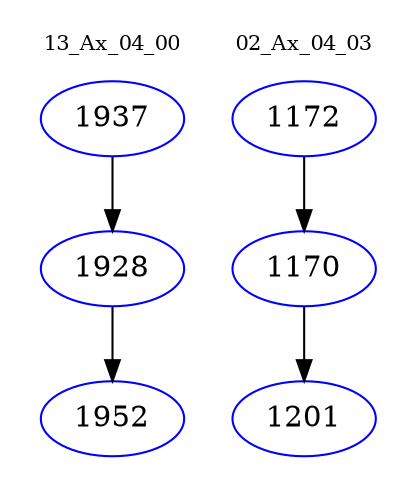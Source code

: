 digraph{
subgraph cluster_0 {
color = white
label = "13_Ax_04_00";
fontsize=10;
T0_1937 [label="1937", color="blue"]
T0_1937 -> T0_1928 [color="black"]
T0_1928 [label="1928", color="blue"]
T0_1928 -> T0_1952 [color="black"]
T0_1952 [label="1952", color="blue"]
}
subgraph cluster_1 {
color = white
label = "02_Ax_04_03";
fontsize=10;
T1_1172 [label="1172", color="blue"]
T1_1172 -> T1_1170 [color="black"]
T1_1170 [label="1170", color="blue"]
T1_1170 -> T1_1201 [color="black"]
T1_1201 [label="1201", color="blue"]
}
}
